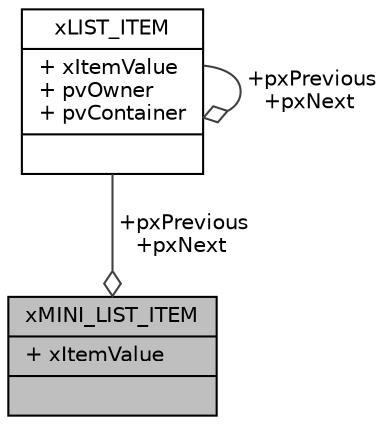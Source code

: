 digraph "xMINI_LIST_ITEM"
{
  edge [fontname="Helvetica",fontsize="10",labelfontname="Helvetica",labelfontsize="10"];
  node [fontname="Helvetica",fontsize="10",shape=record];
  Node1 [label="{xMINI_LIST_ITEM\n|+ xItemValue\l|}",height=0.2,width=0.4,color="black", fillcolor="grey75", style="filled", fontcolor="black"];
  Node2 -> Node1 [color="grey25",fontsize="10",style="solid",label=" +pxPrevious\n+pxNext" ,arrowhead="odiamond",fontname="Helvetica"];
  Node2 [label="{xLIST_ITEM\n|+ xItemValue\l+ pvOwner\l+ pvContainer\l|}",height=0.2,width=0.4,color="black", fillcolor="white", style="filled",URL="$structx_l_i_s_t___i_t_e_m.html"];
  Node2 -> Node2 [color="grey25",fontsize="10",style="solid",label=" +pxPrevious\n+pxNext" ,arrowhead="odiamond",fontname="Helvetica"];
}
